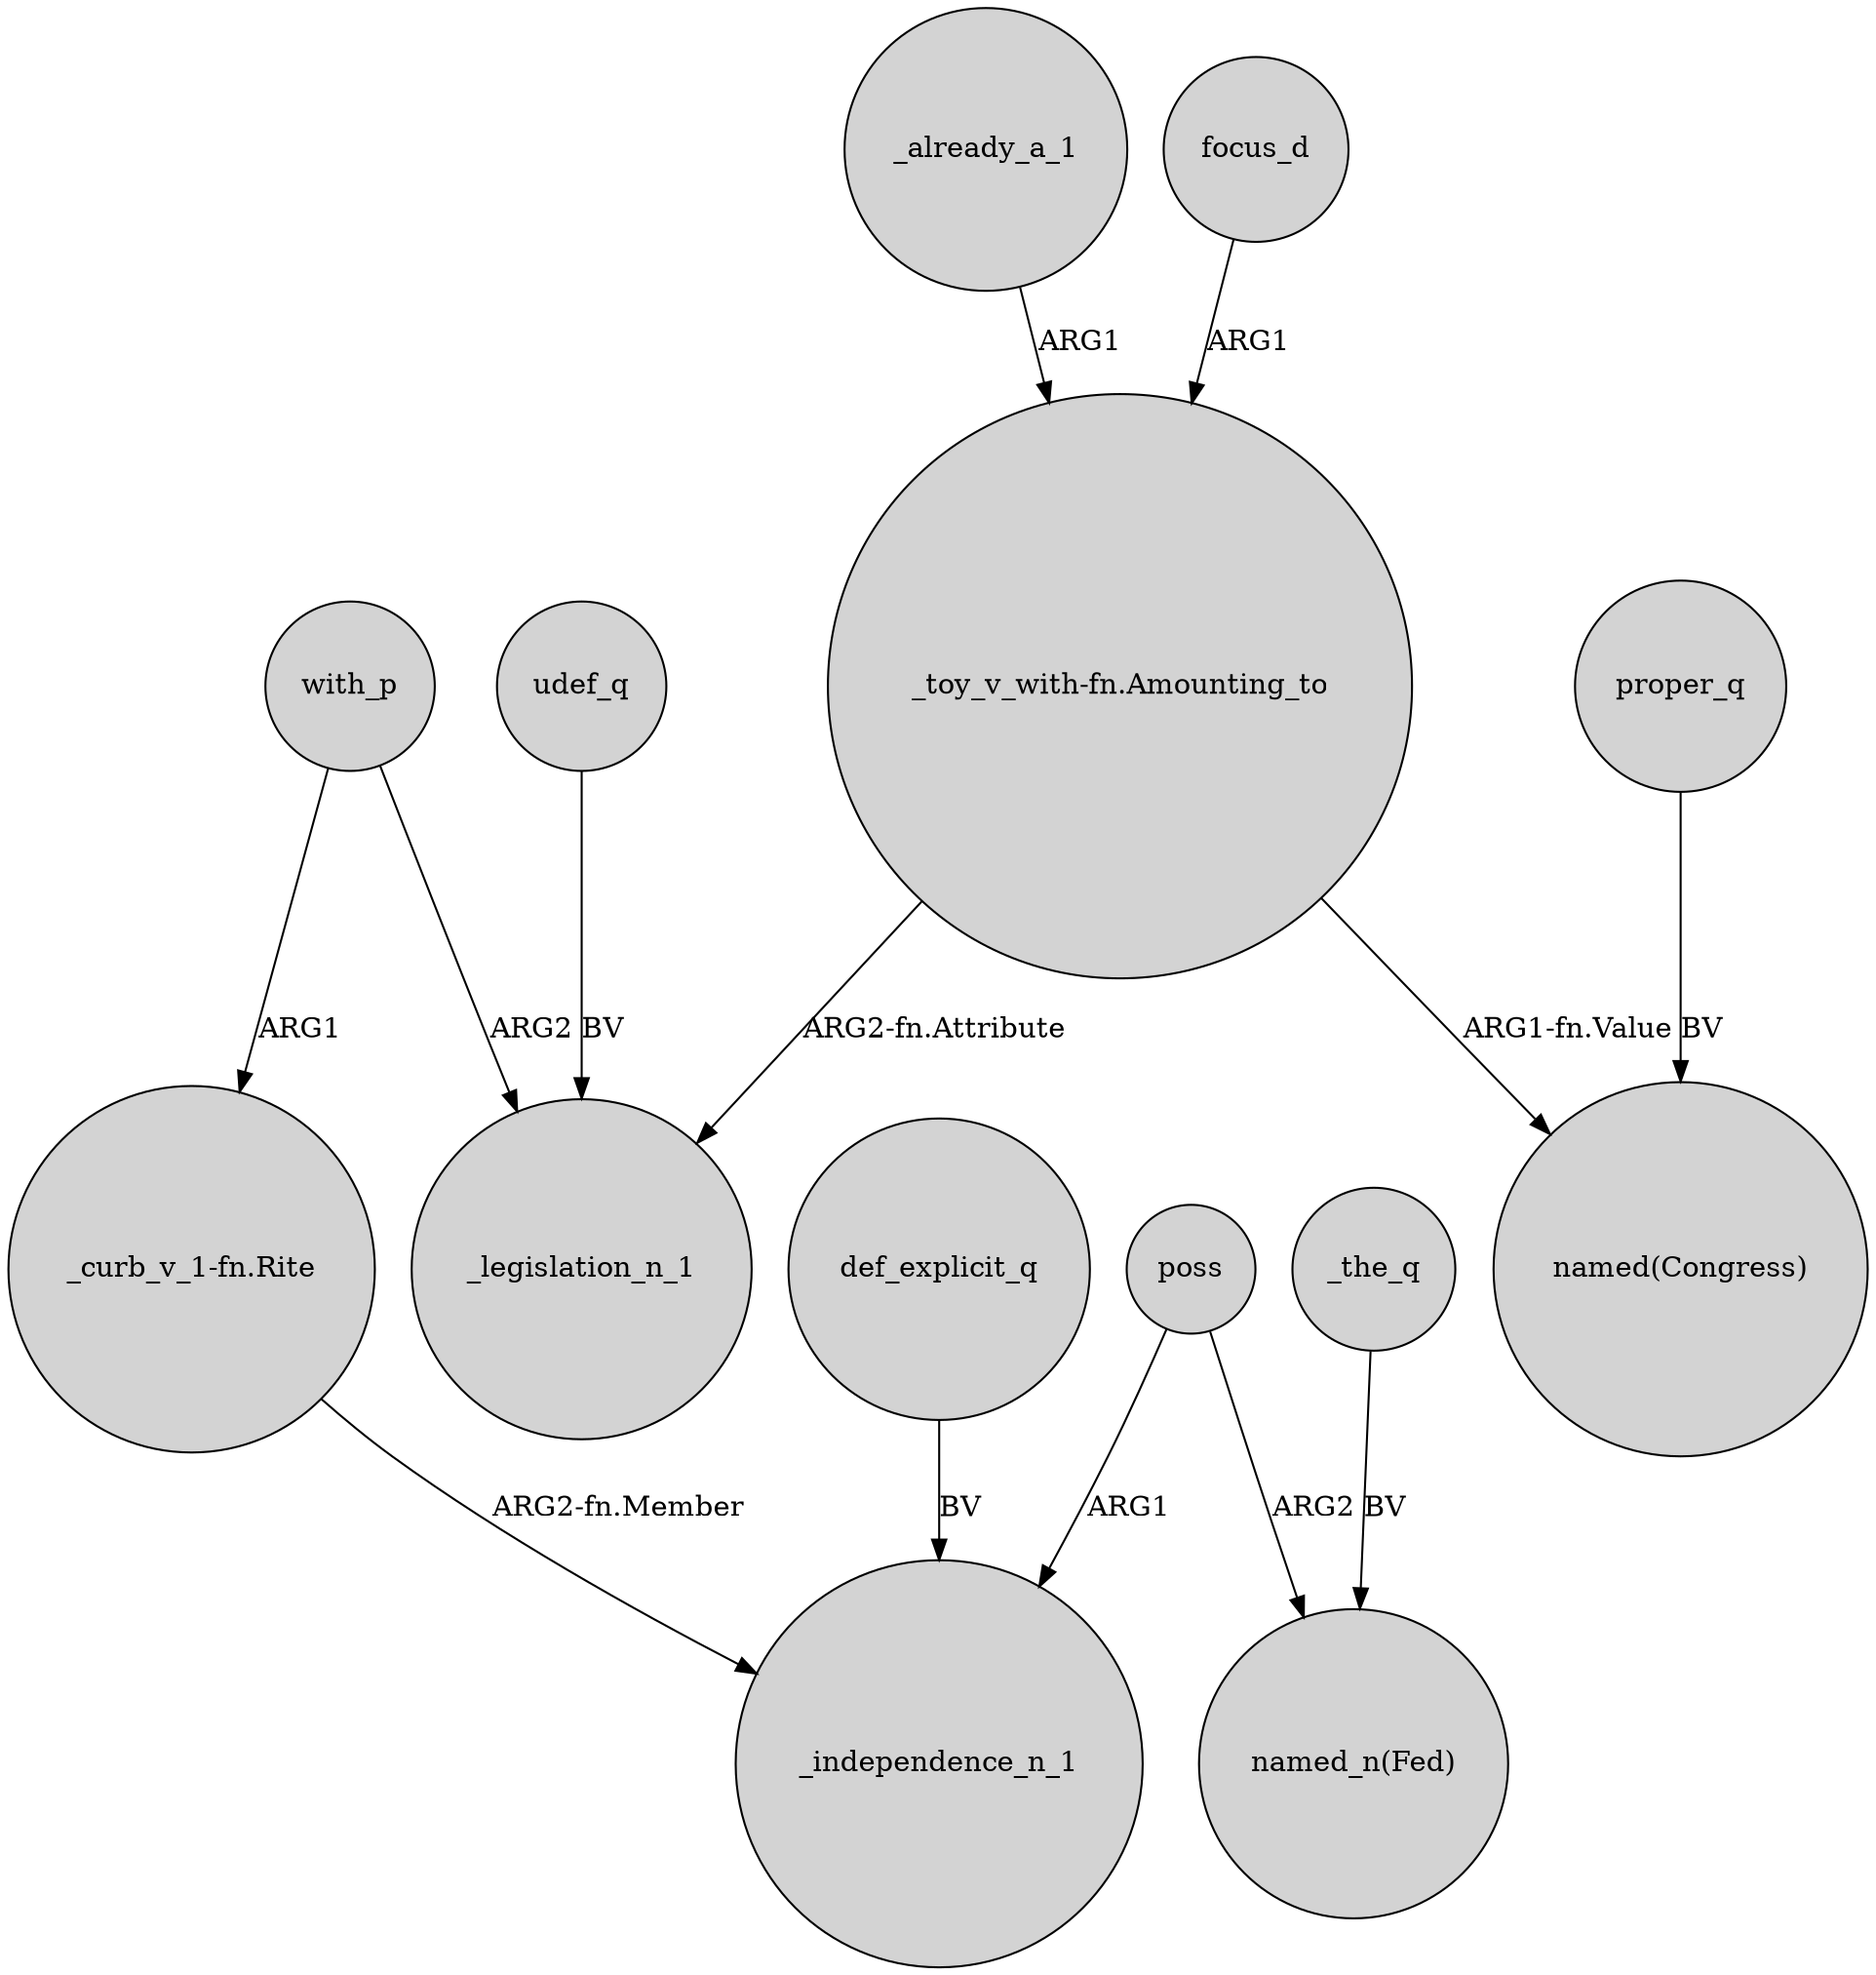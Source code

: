 digraph {
	node [shape=circle style=filled]
	"_toy_v_with-fn.Amounting_to" -> _legislation_n_1 [label="ARG2-fn.Attribute"]
	with_p -> _legislation_n_1 [label=ARG2]
	proper_q -> "named(Congress)" [label=BV]
	"_curb_v_1-fn.Rite" -> _independence_n_1 [label="ARG2-fn.Member"]
	_the_q -> "named_n(Fed)" [label=BV]
	poss -> "named_n(Fed)" [label=ARG2]
	_already_a_1 -> "_toy_v_with-fn.Amounting_to" [label=ARG1]
	"_toy_v_with-fn.Amounting_to" -> "named(Congress)" [label="ARG1-fn.Value"]
	with_p -> "_curb_v_1-fn.Rite" [label=ARG1]
	focus_d -> "_toy_v_with-fn.Amounting_to" [label=ARG1]
	def_explicit_q -> _independence_n_1 [label=BV]
	udef_q -> _legislation_n_1 [label=BV]
	poss -> _independence_n_1 [label=ARG1]
}
